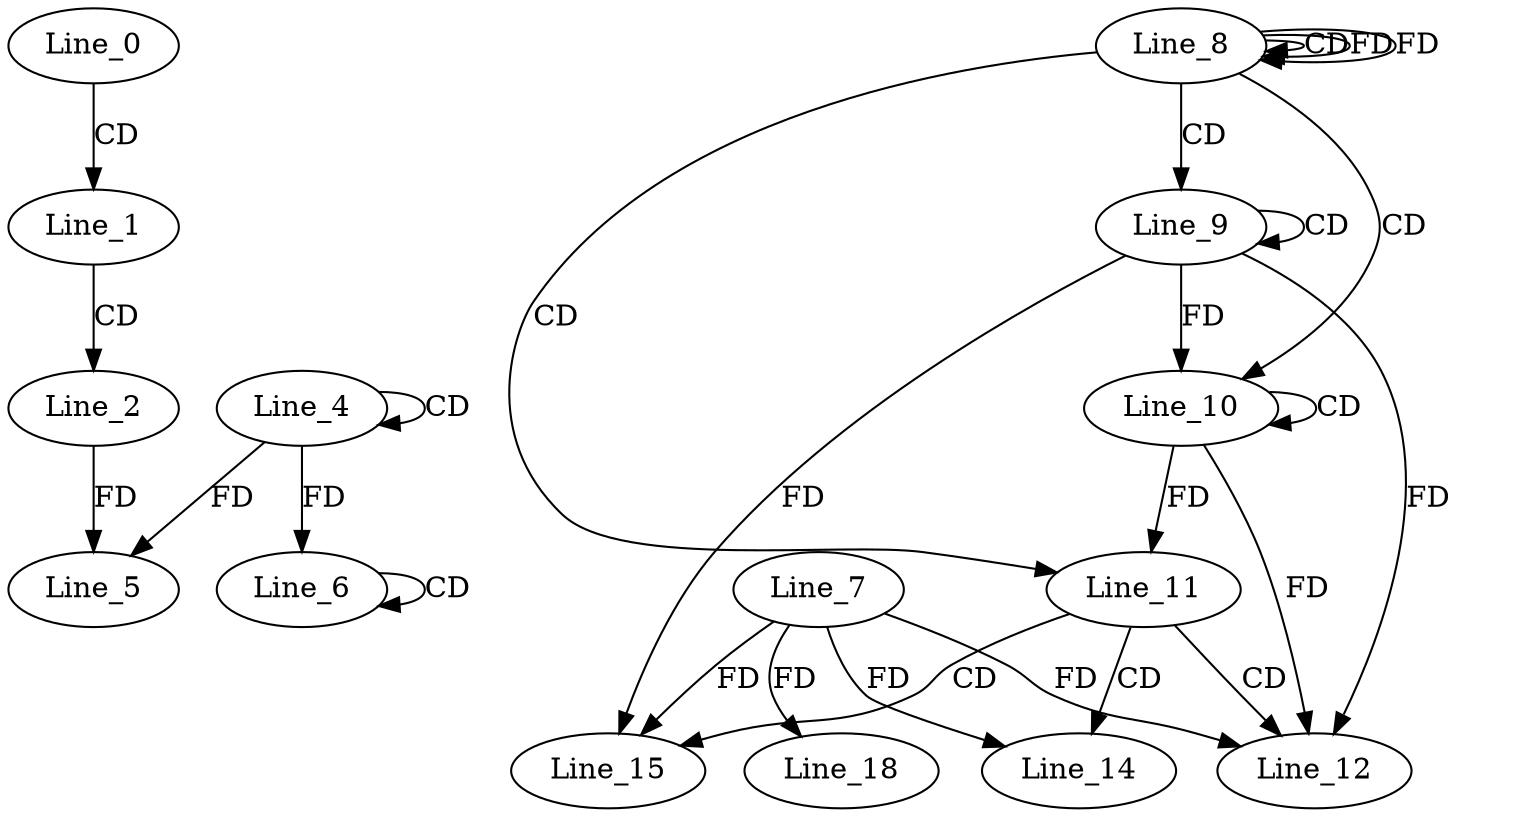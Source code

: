 digraph G {
  Line_0;
  Line_1;
  Line_2;
  Line_4;
  Line_4;
  Line_5;
  Line_5;
  Line_6;
  Line_6;
  Line_8;
  Line_8;
  Line_8;
  Line_9;
  Line_9;
  Line_10;
  Line_10;
  Line_11;
  Line_12;
  Line_7;
  Line_12;
  Line_14;
  Line_15;
  Line_18;
  Line_0 -> Line_1 [ label="CD" ];
  Line_1 -> Line_2 [ label="CD" ];
  Line_4 -> Line_4 [ label="CD" ];
  Line_4 -> Line_5 [ label="FD" ];
  Line_2 -> Line_5 [ label="FD" ];
  Line_6 -> Line_6 [ label="CD" ];
  Line_4 -> Line_6 [ label="FD" ];
  Line_8 -> Line_8 [ label="CD" ];
  Line_8 -> Line_8 [ label="FD" ];
  Line_8 -> Line_9 [ label="CD" ];
  Line_9 -> Line_9 [ label="CD" ];
  Line_8 -> Line_10 [ label="CD" ];
  Line_10 -> Line_10 [ label="CD" ];
  Line_9 -> Line_10 [ label="FD" ];
  Line_8 -> Line_11 [ label="CD" ];
  Line_10 -> Line_11 [ label="FD" ];
  Line_11 -> Line_12 [ label="CD" ];
  Line_7 -> Line_12 [ label="FD" ];
  Line_9 -> Line_12 [ label="FD" ];
  Line_10 -> Line_12 [ label="FD" ];
  Line_11 -> Line_14 [ label="CD" ];
  Line_7 -> Line_14 [ label="FD" ];
  Line_11 -> Line_15 [ label="CD" ];
  Line_7 -> Line_15 [ label="FD" ];
  Line_9 -> Line_15 [ label="FD" ];
  Line_7 -> Line_18 [ label="FD" ];
  Line_8 -> Line_8 [ label="FD" ];
}
